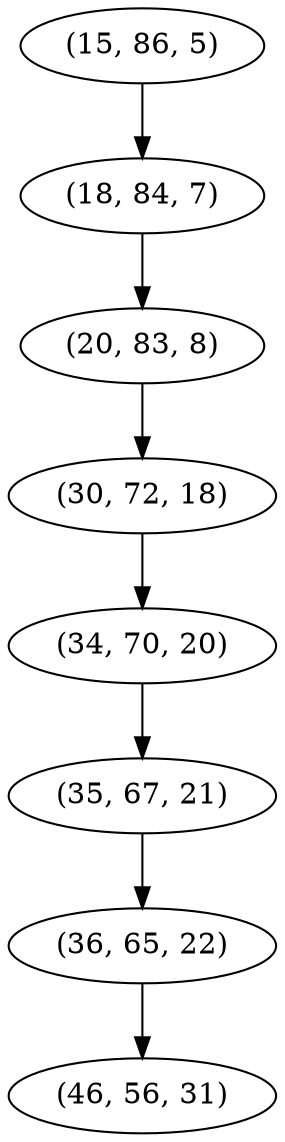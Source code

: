 digraph tree {
    "(15, 86, 5)";
    "(18, 84, 7)";
    "(20, 83, 8)";
    "(30, 72, 18)";
    "(34, 70, 20)";
    "(35, 67, 21)";
    "(36, 65, 22)";
    "(46, 56, 31)";
    "(15, 86, 5)" -> "(18, 84, 7)";
    "(18, 84, 7)" -> "(20, 83, 8)";
    "(20, 83, 8)" -> "(30, 72, 18)";
    "(30, 72, 18)" -> "(34, 70, 20)";
    "(34, 70, 20)" -> "(35, 67, 21)";
    "(35, 67, 21)" -> "(36, 65, 22)";
    "(36, 65, 22)" -> "(46, 56, 31)";
}
